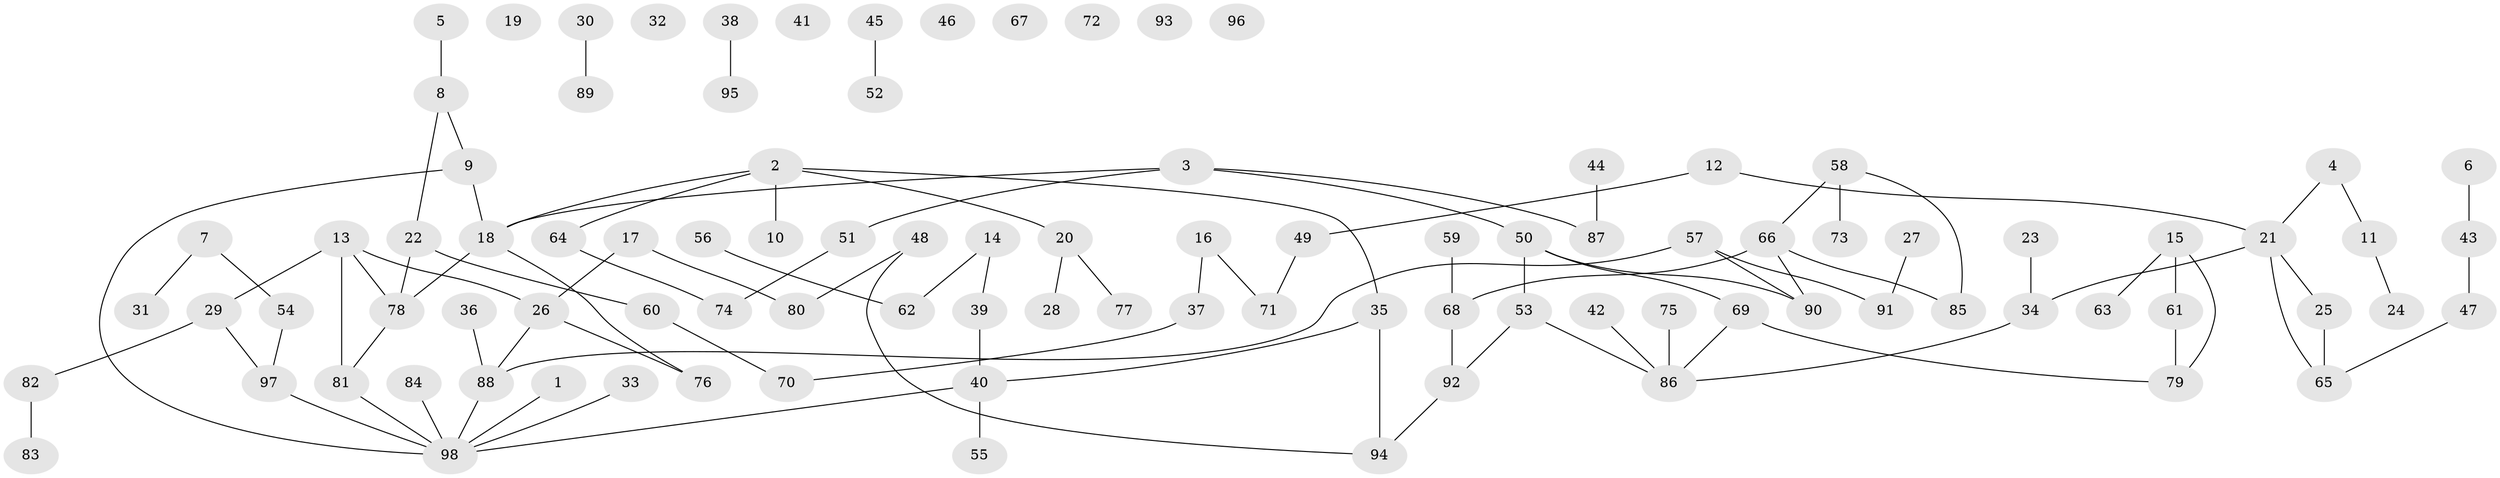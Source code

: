 // Generated by graph-tools (version 1.1) at 2025/25/03/09/25 03:25:18]
// undirected, 98 vertices, 103 edges
graph export_dot {
graph [start="1"]
  node [color=gray90,style=filled];
  1;
  2;
  3;
  4;
  5;
  6;
  7;
  8;
  9;
  10;
  11;
  12;
  13;
  14;
  15;
  16;
  17;
  18;
  19;
  20;
  21;
  22;
  23;
  24;
  25;
  26;
  27;
  28;
  29;
  30;
  31;
  32;
  33;
  34;
  35;
  36;
  37;
  38;
  39;
  40;
  41;
  42;
  43;
  44;
  45;
  46;
  47;
  48;
  49;
  50;
  51;
  52;
  53;
  54;
  55;
  56;
  57;
  58;
  59;
  60;
  61;
  62;
  63;
  64;
  65;
  66;
  67;
  68;
  69;
  70;
  71;
  72;
  73;
  74;
  75;
  76;
  77;
  78;
  79;
  80;
  81;
  82;
  83;
  84;
  85;
  86;
  87;
  88;
  89;
  90;
  91;
  92;
  93;
  94;
  95;
  96;
  97;
  98;
  1 -- 98;
  2 -- 10;
  2 -- 18;
  2 -- 20;
  2 -- 35;
  2 -- 64;
  3 -- 18;
  3 -- 50;
  3 -- 51;
  3 -- 87;
  4 -- 11;
  4 -- 21;
  5 -- 8;
  6 -- 43;
  7 -- 31;
  7 -- 54;
  8 -- 9;
  8 -- 22;
  9 -- 18;
  9 -- 98;
  11 -- 24;
  12 -- 21;
  12 -- 49;
  13 -- 26;
  13 -- 29;
  13 -- 78;
  13 -- 81;
  14 -- 39;
  14 -- 62;
  15 -- 61;
  15 -- 63;
  15 -- 79;
  16 -- 37;
  16 -- 71;
  17 -- 26;
  17 -- 80;
  18 -- 76;
  18 -- 78;
  20 -- 28;
  20 -- 77;
  21 -- 25;
  21 -- 34;
  21 -- 65;
  22 -- 60;
  22 -- 78;
  23 -- 34;
  25 -- 65;
  26 -- 76;
  26 -- 88;
  27 -- 91;
  29 -- 82;
  29 -- 97;
  30 -- 89;
  33 -- 98;
  34 -- 86;
  35 -- 40;
  35 -- 94;
  36 -- 88;
  37 -- 70;
  38 -- 95;
  39 -- 40;
  40 -- 55;
  40 -- 98;
  42 -- 86;
  43 -- 47;
  44 -- 87;
  45 -- 52;
  47 -- 65;
  48 -- 80;
  48 -- 94;
  49 -- 71;
  50 -- 53;
  50 -- 69;
  50 -- 90;
  51 -- 74;
  53 -- 86;
  53 -- 92;
  54 -- 97;
  56 -- 62;
  57 -- 88;
  57 -- 90;
  57 -- 91;
  58 -- 66;
  58 -- 73;
  58 -- 85;
  59 -- 68;
  60 -- 70;
  61 -- 79;
  64 -- 74;
  66 -- 68;
  66 -- 85;
  66 -- 90;
  68 -- 92;
  69 -- 79;
  69 -- 86;
  75 -- 86;
  78 -- 81;
  81 -- 98;
  82 -- 83;
  84 -- 98;
  88 -- 98;
  92 -- 94;
  97 -- 98;
}
